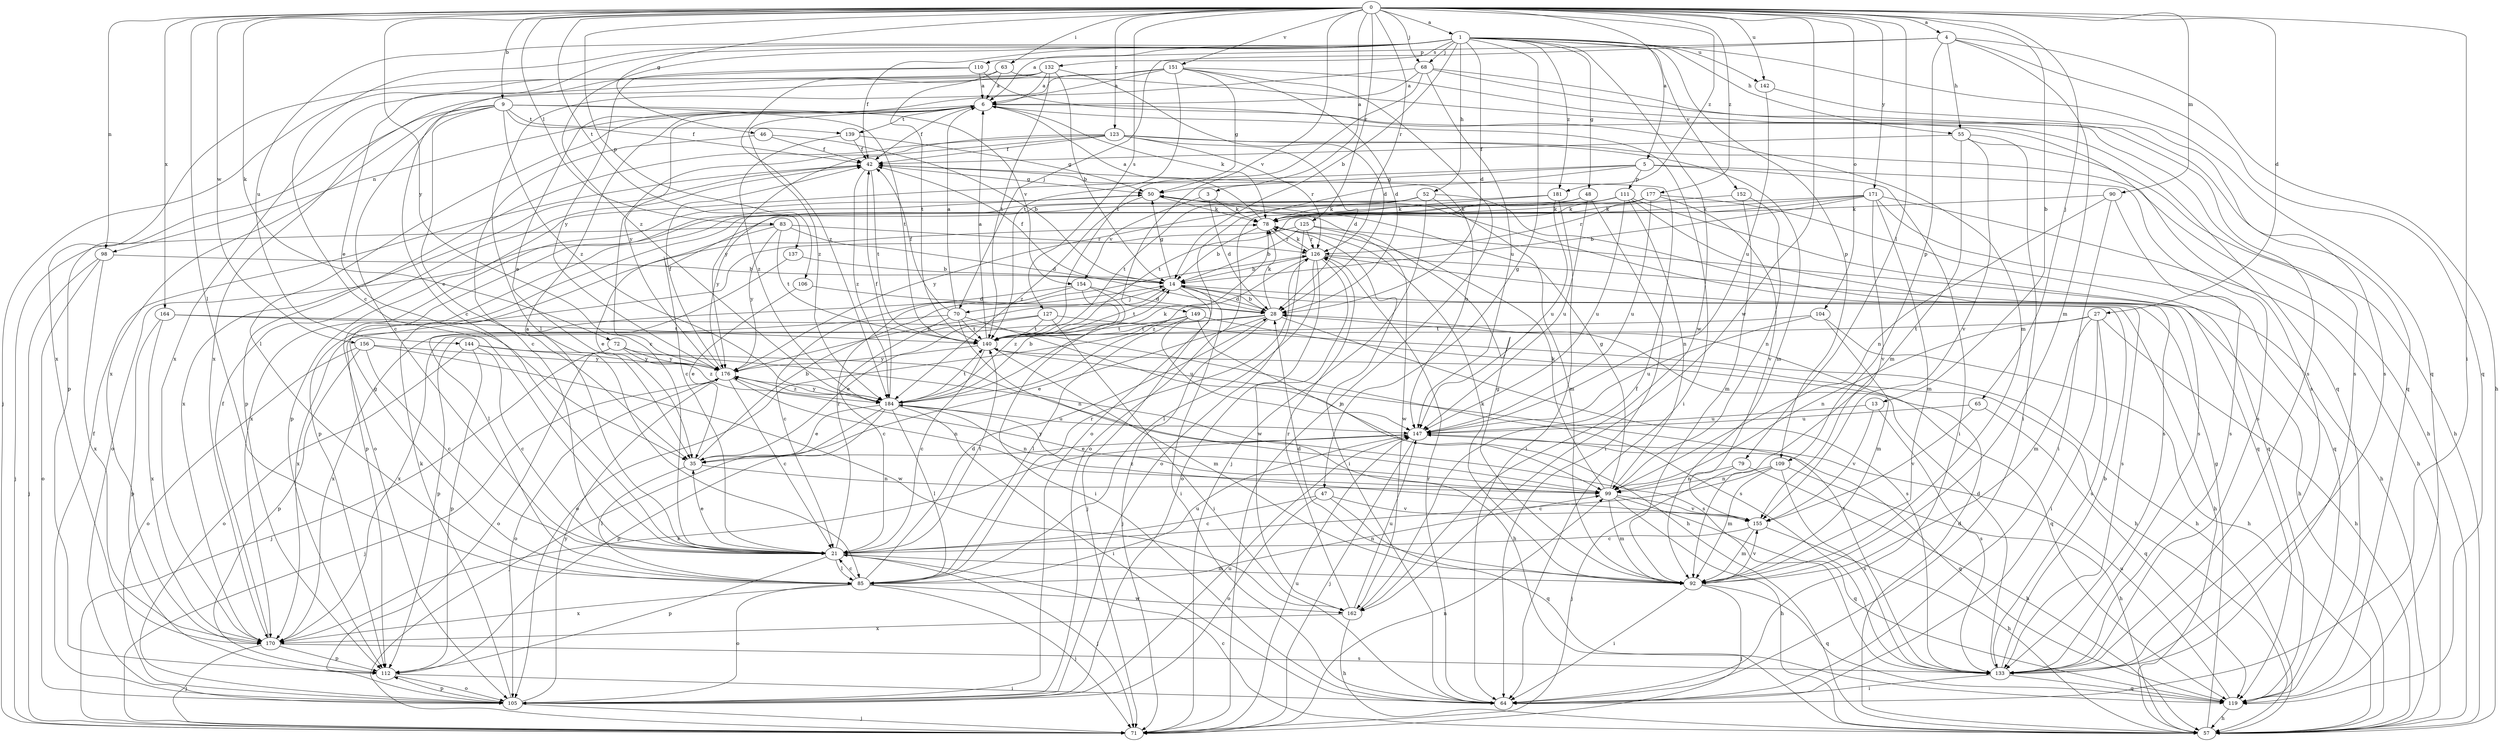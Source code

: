 strict digraph  {
0;
1;
3;
4;
5;
6;
9;
13;
14;
21;
27;
28;
35;
42;
46;
47;
48;
50;
52;
55;
57;
63;
64;
65;
68;
70;
71;
72;
78;
79;
83;
85;
90;
92;
98;
99;
104;
105;
106;
109;
110;
111;
112;
119;
123;
125;
126;
127;
132;
133;
137;
139;
140;
142;
144;
147;
149;
151;
152;
154;
155;
156;
162;
164;
170;
171;
176;
177;
181;
184;
0 -> 1  [label=a];
0 -> 3  [label=a];
0 -> 4  [label=a];
0 -> 5  [label=a];
0 -> 9  [label=b];
0 -> 13  [label=b];
0 -> 27  [label=d];
0 -> 46  [label=g];
0 -> 63  [label=i];
0 -> 64  [label=i];
0 -> 65  [label=j];
0 -> 68  [label=j];
0 -> 72  [label=k];
0 -> 79  [label=l];
0 -> 83  [label=l];
0 -> 85  [label=l];
0 -> 90  [label=m];
0 -> 98  [label=n];
0 -> 104  [label=o];
0 -> 106  [label=p];
0 -> 123  [label=r];
0 -> 125  [label=r];
0 -> 126  [label=r];
0 -> 127  [label=s];
0 -> 137  [label=t];
0 -> 142  [label=u];
0 -> 149  [label=v];
0 -> 151  [label=v];
0 -> 156  [label=w];
0 -> 162  [label=w];
0 -> 164  [label=x];
0 -> 171  [label=y];
0 -> 176  [label=y];
0 -> 177  [label=z];
0 -> 181  [label=z];
1 -> 6  [label=a];
1 -> 14  [label=b];
1 -> 21  [label=c];
1 -> 28  [label=d];
1 -> 35  [label=e];
1 -> 42  [label=f];
1 -> 47  [label=g];
1 -> 48  [label=g];
1 -> 52  [label=h];
1 -> 55  [label=h];
1 -> 68  [label=j];
1 -> 109  [label=p];
1 -> 119  [label=q];
1 -> 132  [label=s];
1 -> 142  [label=u];
1 -> 144  [label=u];
1 -> 152  [label=v];
1 -> 162  [label=w];
1 -> 181  [label=z];
1 -> 184  [label=z];
3 -> 28  [label=d];
3 -> 78  [label=k];
3 -> 154  [label=v];
4 -> 55  [label=h];
4 -> 57  [label=h];
4 -> 70  [label=j];
4 -> 92  [label=m];
4 -> 109  [label=p];
4 -> 110  [label=p];
4 -> 119  [label=q];
5 -> 50  [label=g];
5 -> 64  [label=i];
5 -> 105  [label=o];
5 -> 111  [label=p];
5 -> 112  [label=p];
5 -> 133  [label=s];
6 -> 42  [label=f];
6 -> 64  [label=i];
6 -> 78  [label=k];
6 -> 85  [label=l];
6 -> 98  [label=n];
6 -> 133  [label=s];
6 -> 139  [label=t];
6 -> 176  [label=y];
6 -> 184  [label=z];
9 -> 21  [label=c];
9 -> 35  [label=e];
9 -> 42  [label=f];
9 -> 112  [label=p];
9 -> 139  [label=t];
9 -> 140  [label=t];
9 -> 154  [label=v];
9 -> 170  [label=x];
9 -> 184  [label=z];
13 -> 133  [label=s];
13 -> 147  [label=u];
13 -> 155  [label=v];
14 -> 28  [label=d];
14 -> 42  [label=f];
14 -> 50  [label=g];
14 -> 57  [label=h];
14 -> 64  [label=i];
14 -> 70  [label=j];
14 -> 71  [label=j];
14 -> 140  [label=t];
21 -> 6  [label=a];
21 -> 35  [label=e];
21 -> 71  [label=j];
21 -> 85  [label=l];
21 -> 92  [label=m];
21 -> 112  [label=p];
21 -> 126  [label=r];
21 -> 140  [label=t];
27 -> 57  [label=h];
27 -> 64  [label=i];
27 -> 92  [label=m];
27 -> 99  [label=n];
27 -> 133  [label=s];
27 -> 140  [label=t];
28 -> 14  [label=b];
28 -> 35  [label=e];
28 -> 71  [label=j];
28 -> 78  [label=k];
28 -> 112  [label=p];
28 -> 133  [label=s];
28 -> 140  [label=t];
35 -> 14  [label=b];
35 -> 85  [label=l];
35 -> 99  [label=n];
42 -> 50  [label=g];
42 -> 140  [label=t];
42 -> 147  [label=u];
42 -> 170  [label=x];
42 -> 184  [label=z];
46 -> 14  [label=b];
46 -> 21  [label=c];
46 -> 42  [label=f];
47 -> 21  [label=c];
47 -> 105  [label=o];
47 -> 119  [label=q];
47 -> 155  [label=v];
48 -> 64  [label=i];
48 -> 78  [label=k];
48 -> 147  [label=u];
48 -> 170  [label=x];
50 -> 78  [label=k];
50 -> 105  [label=o];
50 -> 184  [label=z];
52 -> 71  [label=j];
52 -> 78  [label=k];
52 -> 92  [label=m];
52 -> 133  [label=s];
52 -> 140  [label=t];
52 -> 176  [label=y];
55 -> 42  [label=f];
55 -> 57  [label=h];
55 -> 64  [label=i];
55 -> 92  [label=m];
55 -> 155  [label=v];
57 -> 21  [label=c];
57 -> 28  [label=d];
57 -> 50  [label=g];
63 -> 6  [label=a];
63 -> 119  [label=q];
63 -> 140  [label=t];
63 -> 170  [label=x];
64 -> 126  [label=r];
65 -> 119  [label=q];
65 -> 147  [label=u];
65 -> 155  [label=v];
68 -> 6  [label=a];
68 -> 35  [label=e];
68 -> 119  [label=q];
68 -> 133  [label=s];
68 -> 140  [label=t];
68 -> 147  [label=u];
70 -> 6  [label=a];
70 -> 21  [label=c];
70 -> 42  [label=f];
70 -> 57  [label=h];
70 -> 99  [label=n];
70 -> 140  [label=t];
70 -> 170  [label=x];
71 -> 99  [label=n];
71 -> 147  [label=u];
72 -> 57  [label=h];
72 -> 71  [label=j];
72 -> 105  [label=o];
72 -> 176  [label=y];
72 -> 184  [label=z];
78 -> 6  [label=a];
78 -> 14  [label=b];
78 -> 64  [label=i];
78 -> 126  [label=r];
79 -> 57  [label=h];
79 -> 71  [label=j];
79 -> 99  [label=n];
83 -> 28  [label=d];
83 -> 35  [label=e];
83 -> 71  [label=j];
83 -> 126  [label=r];
83 -> 140  [label=t];
83 -> 176  [label=y];
85 -> 21  [label=c];
85 -> 28  [label=d];
85 -> 50  [label=g];
85 -> 71  [label=j];
85 -> 99  [label=n];
85 -> 105  [label=o];
85 -> 126  [label=r];
85 -> 147  [label=u];
85 -> 162  [label=w];
85 -> 170  [label=x];
90 -> 64  [label=i];
90 -> 78  [label=k];
90 -> 99  [label=n];
90 -> 133  [label=s];
92 -> 28  [label=d];
92 -> 50  [label=g];
92 -> 64  [label=i];
92 -> 71  [label=j];
92 -> 78  [label=k];
92 -> 119  [label=q];
92 -> 155  [label=v];
98 -> 14  [label=b];
98 -> 71  [label=j];
98 -> 105  [label=o];
98 -> 170  [label=x];
99 -> 50  [label=g];
99 -> 57  [label=h];
99 -> 78  [label=k];
99 -> 92  [label=m];
99 -> 119  [label=q];
99 -> 155  [label=v];
99 -> 176  [label=y];
104 -> 57  [label=h];
104 -> 92  [label=m];
104 -> 140  [label=t];
104 -> 147  [label=u];
105 -> 42  [label=f];
105 -> 71  [label=j];
105 -> 78  [label=k];
105 -> 112  [label=p];
105 -> 147  [label=u];
105 -> 176  [label=y];
106 -> 28  [label=d];
106 -> 35  [label=e];
109 -> 21  [label=c];
109 -> 57  [label=h];
109 -> 92  [label=m];
109 -> 99  [label=n];
109 -> 133  [label=s];
110 -> 6  [label=a];
110 -> 21  [label=c];
110 -> 92  [label=m];
110 -> 176  [label=y];
111 -> 78  [label=k];
111 -> 99  [label=n];
111 -> 105  [label=o];
111 -> 119  [label=q];
111 -> 133  [label=s];
111 -> 147  [label=u];
111 -> 176  [label=y];
112 -> 64  [label=i];
112 -> 105  [label=o];
119 -> 57  [label=h];
119 -> 147  [label=u];
123 -> 21  [label=c];
123 -> 28  [label=d];
123 -> 42  [label=f];
123 -> 57  [label=h];
123 -> 92  [label=m];
123 -> 112  [label=p];
123 -> 126  [label=r];
123 -> 176  [label=y];
125 -> 14  [label=b];
125 -> 57  [label=h];
125 -> 105  [label=o];
125 -> 112  [label=p];
125 -> 126  [label=r];
125 -> 162  [label=w];
126 -> 14  [label=b];
126 -> 57  [label=h];
126 -> 78  [label=k];
126 -> 85  [label=l];
126 -> 105  [label=o];
126 -> 133  [label=s];
126 -> 162  [label=w];
126 -> 184  [label=z];
127 -> 35  [label=e];
127 -> 57  [label=h];
127 -> 64  [label=i];
127 -> 140  [label=t];
127 -> 170  [label=x];
132 -> 6  [label=a];
132 -> 14  [label=b];
132 -> 28  [label=d];
132 -> 71  [label=j];
132 -> 140  [label=t];
132 -> 170  [label=x];
132 -> 184  [label=z];
133 -> 14  [label=b];
133 -> 28  [label=d];
133 -> 64  [label=i];
133 -> 119  [label=q];
133 -> 140  [label=t];
137 -> 14  [label=b];
137 -> 85  [label=l];
139 -> 42  [label=f];
139 -> 50  [label=g];
139 -> 184  [label=z];
140 -> 6  [label=a];
140 -> 21  [label=c];
140 -> 92  [label=m];
140 -> 119  [label=q];
140 -> 176  [label=y];
142 -> 133  [label=s];
142 -> 147  [label=u];
144 -> 21  [label=c];
144 -> 105  [label=o];
144 -> 112  [label=p];
144 -> 133  [label=s];
144 -> 176  [label=y];
147 -> 35  [label=e];
147 -> 71  [label=j];
147 -> 119  [label=q];
147 -> 170  [label=x];
149 -> 57  [label=h];
149 -> 85  [label=l];
149 -> 99  [label=n];
149 -> 105  [label=o];
149 -> 140  [label=t];
149 -> 147  [label=u];
151 -> 6  [label=a];
151 -> 28  [label=d];
151 -> 50  [label=g];
151 -> 71  [label=j];
151 -> 85  [label=l];
151 -> 133  [label=s];
151 -> 140  [label=t];
151 -> 170  [label=x];
152 -> 78  [label=k];
152 -> 92  [label=m];
152 -> 99  [label=n];
154 -> 21  [label=c];
154 -> 28  [label=d];
154 -> 64  [label=i];
154 -> 170  [label=x];
154 -> 184  [label=z];
155 -> 21  [label=c];
155 -> 57  [label=h];
155 -> 92  [label=m];
155 -> 184  [label=z];
156 -> 21  [label=c];
156 -> 105  [label=o];
156 -> 112  [label=p];
156 -> 162  [label=w];
156 -> 176  [label=y];
162 -> 42  [label=f];
162 -> 57  [label=h];
162 -> 126  [label=r];
162 -> 147  [label=u];
162 -> 170  [label=x];
164 -> 112  [label=p];
164 -> 133  [label=s];
164 -> 140  [label=t];
164 -> 170  [label=x];
170 -> 42  [label=f];
170 -> 71  [label=j];
170 -> 112  [label=p];
170 -> 133  [label=s];
171 -> 14  [label=b];
171 -> 21  [label=c];
171 -> 57  [label=h];
171 -> 78  [label=k];
171 -> 92  [label=m];
171 -> 119  [label=q];
171 -> 140  [label=t];
171 -> 155  [label=v];
176 -> 14  [label=b];
176 -> 21  [label=c];
176 -> 42  [label=f];
176 -> 71  [label=j];
176 -> 99  [label=n];
176 -> 105  [label=o];
176 -> 184  [label=z];
177 -> 78  [label=k];
177 -> 112  [label=p];
177 -> 119  [label=q];
177 -> 126  [label=r];
177 -> 147  [label=u];
177 -> 155  [label=v];
181 -> 64  [label=i];
181 -> 78  [label=k];
181 -> 105  [label=o];
181 -> 147  [label=u];
184 -> 14  [label=b];
184 -> 35  [label=e];
184 -> 42  [label=f];
184 -> 64  [label=i];
184 -> 71  [label=j];
184 -> 78  [label=k];
184 -> 85  [label=l];
184 -> 99  [label=n];
184 -> 112  [label=p];
184 -> 140  [label=t];
184 -> 147  [label=u];
184 -> 176  [label=y];
}
